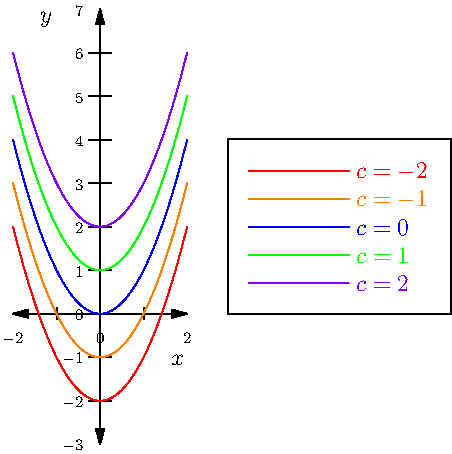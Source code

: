 // Asymptote code for plotting level curves of f(x, y) = y - x^2
import graph;

size(8cm);

real fa(real x) { return x**2 - 2; }
real fb(real x) { return x**2 - 1; }
real fc(real x) { return x**2; }
real fd(real x) { return x**2 + 1; }
real fe(real x) { return x**2 + 2; }

// Set up the range of the plot
real xmin = -2, xmax = 2;
real ymin = -3, ymax = 7;

xaxis("$x$", xmin, xmax, Ticks(Label(fontsize(8pt)), step=1, begin=false, end=false), Arrows);
yaxis("$y$", ymin, ymax, Ticks(Label(fontsize(8pt)), step=1, begin=false, end=false), Arrows);

draw(graph(fa, xmin, xmax, operator ..), red, "$c = -2$", align=W);
draw(graph(fb, xmin, xmax, operator ..), orange, "$c = -1$", align=W);
draw(graph(fc, xmin, xmax, operator ..), blue, "$c = 0$", align=W);
draw(graph(fd, xmin, xmax, operator ..), green, "$c = 1$", align=W);
draw(graph(fe, xmin, xmax, operator ..), purple, "$c = 2$", align=W);

add(legend(),point(E),(20,0),UnFill);
